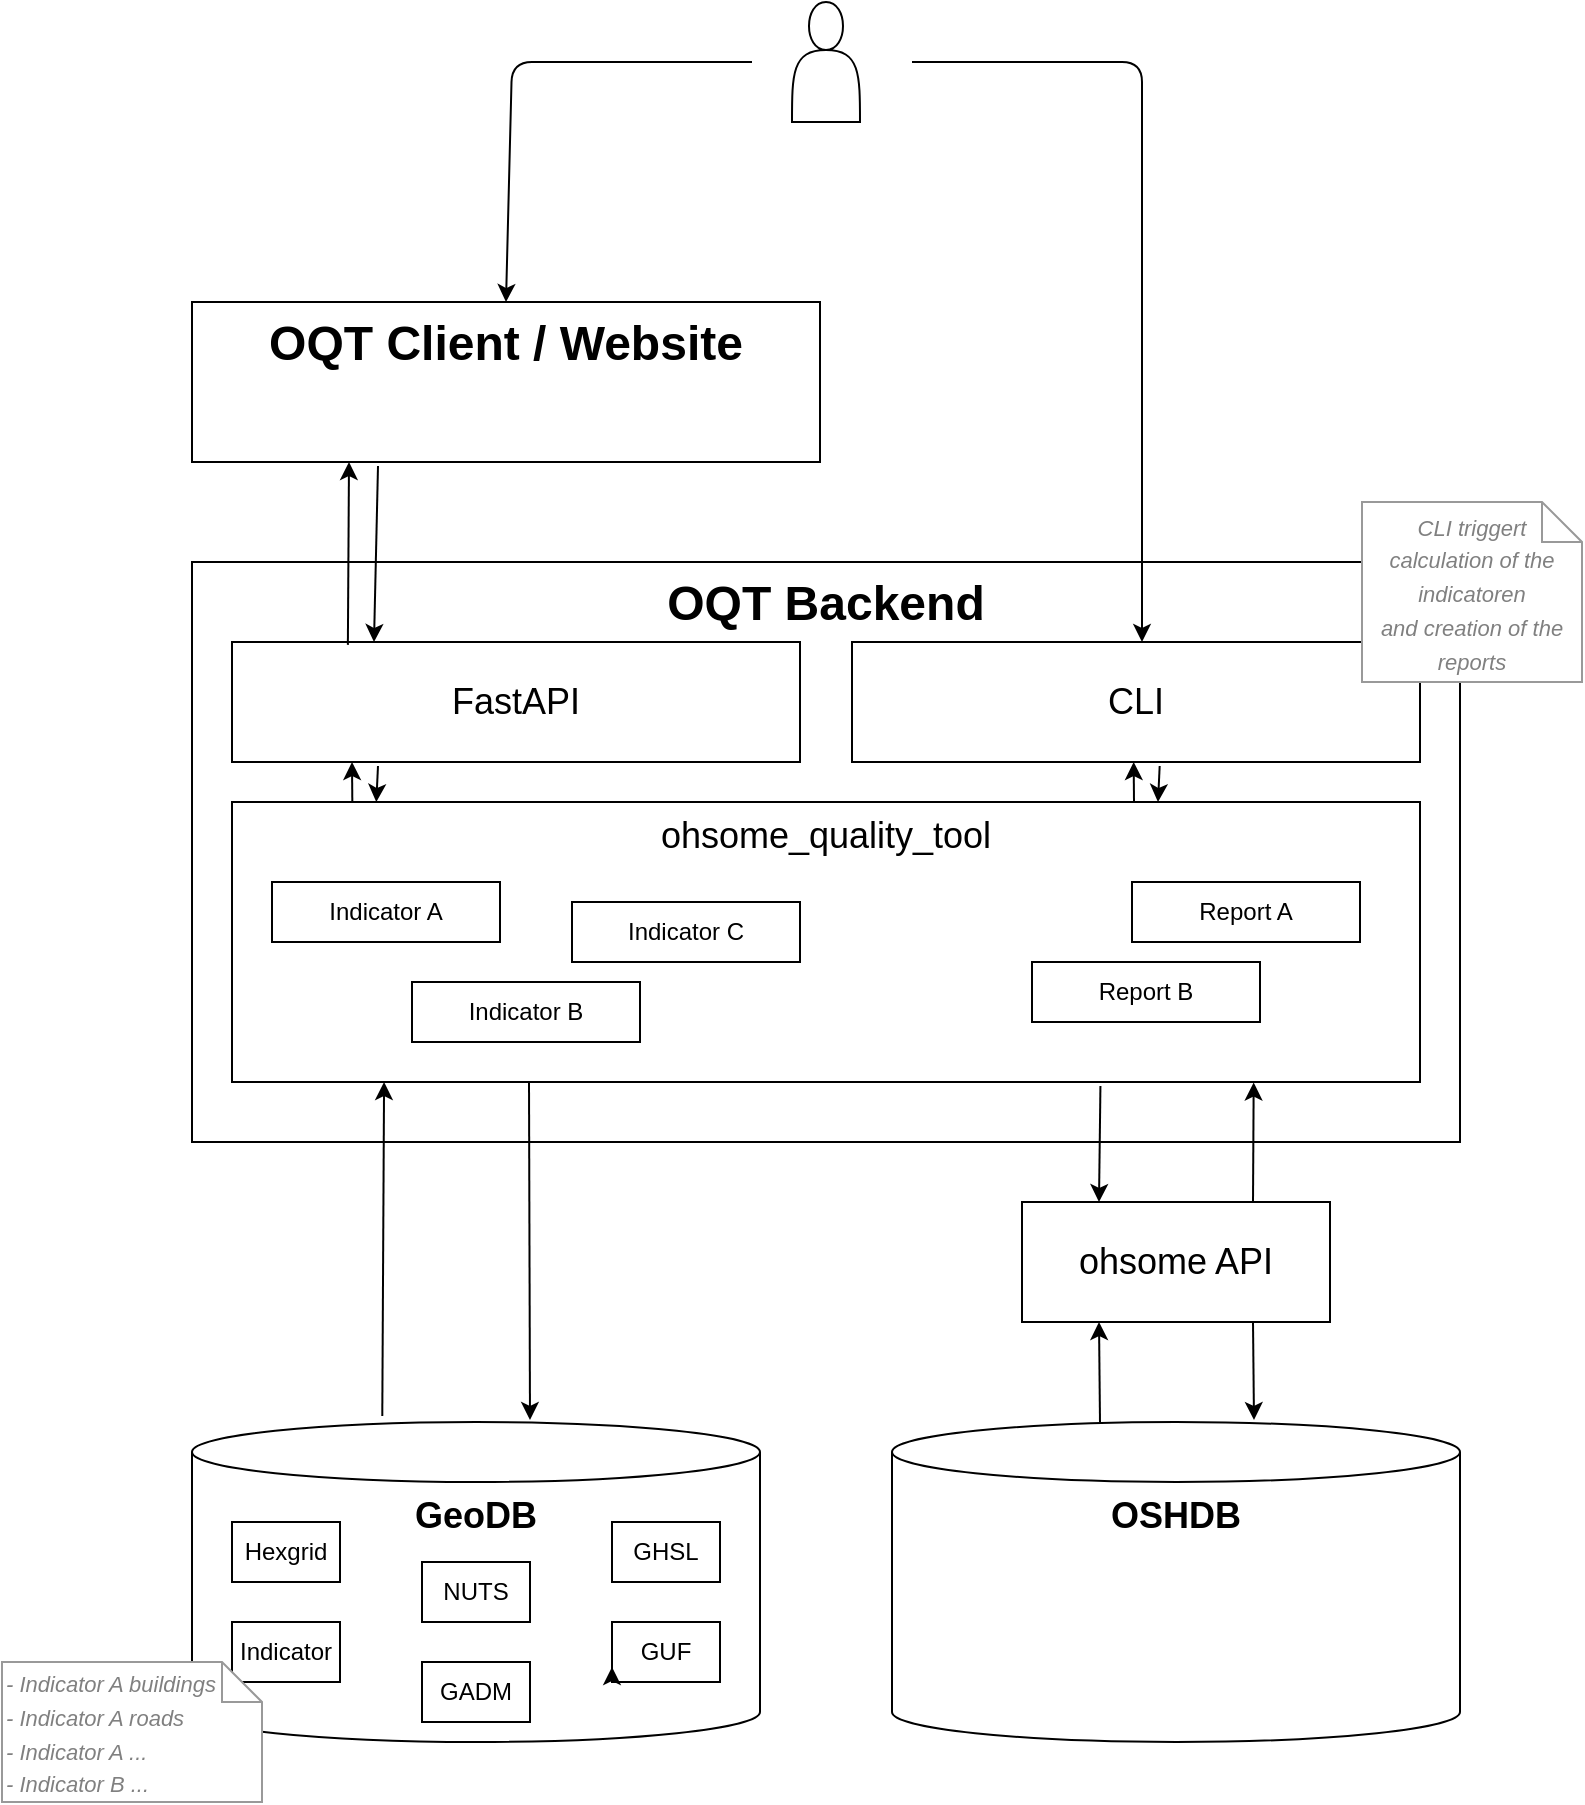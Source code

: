 <mxfile version="14.1.1" type="device"><diagram id="BOAPcmHPgG5kvTX-Dj1x" name="Page-1"><mxGraphModel dx="1422" dy="840" grid="1" gridSize="10" guides="1" tooltips="1" connect="1" arrows="1" fold="1" page="1" pageScale="1" pageWidth="850" pageHeight="1000" math="0" shadow="0"><root><mxCell id="0"/><mxCell id="1" parent="0"/><mxCell id="uZdKqW3uR_-opV57DOFa-4" value="&lt;b&gt;&lt;font style=&quot;font-size: 18px&quot;&gt;OSHDB&lt;/font&gt;&lt;/b&gt;" style="shape=cylinder3;whiteSpace=wrap;html=1;boundedLbl=1;backgroundOutline=1;size=15;verticalAlign=top;" parent="1" vertex="1"><mxGeometry x="455" y="760" width="284" height="160" as="geometry"/></mxCell><mxCell id="uZdKqW3uR_-opV57DOFa-5" value="&lt;b&gt;&lt;font style=&quot;font-size: 18px&quot;&gt;GeoDB&lt;/font&gt;&lt;/b&gt;" style="shape=cylinder3;whiteSpace=wrap;html=1;boundedLbl=1;backgroundOutline=1;size=15;verticalAlign=top;" parent="1" vertex="1"><mxGeometry x="105" y="760" width="284" height="160" as="geometry"/></mxCell><mxCell id="uZdKqW3uR_-opV57DOFa-6" value="&lt;font style=&quot;font-size: 18px&quot;&gt;ohsome API&lt;br&gt;&lt;/font&gt;" style="rounded=0;whiteSpace=wrap;html=1;" parent="1" vertex="1"><mxGeometry x="520" y="650" width="154" height="60" as="geometry"/></mxCell><mxCell id="uZdKqW3uR_-opV57DOFa-7" value="&lt;font style=&quot;font-size: 24px&quot;&gt;&lt;b&gt;&lt;font style=&quot;font-size: 24px&quot;&gt;OQT Backend&lt;/font&gt;&lt;/b&gt;&lt;/font&gt;" style="rounded=0;whiteSpace=wrap;html=1;verticalAlign=top;" parent="1" vertex="1"><mxGeometry x="105" y="330" width="634" height="290" as="geometry"/></mxCell><mxCell id="uZdKqW3uR_-opV57DOFa-10" value="&lt;font style=&quot;font-size: 18px&quot;&gt;CLI&lt;/font&gt;" style="rounded=0;whiteSpace=wrap;html=1;" parent="1" vertex="1"><mxGeometry x="435" y="370" width="284" height="60" as="geometry"/></mxCell><mxCell id="uZdKqW3uR_-opV57DOFa-11" value="&lt;font style=&quot;font-size: 18px&quot;&gt;FastAPI&lt;/font&gt;" style="rounded=0;whiteSpace=wrap;html=1;" parent="1" vertex="1"><mxGeometry x="125" y="370" width="284" height="60" as="geometry"/></mxCell><mxCell id="uZdKqW3uR_-opV57DOFa-12" value="&lt;font style=&quot;font-size: 18px&quot;&gt;ohsome_quality_tool&lt;br&gt;&lt;/font&gt;" style="rounded=0;whiteSpace=wrap;html=1;verticalAlign=top;" parent="1" vertex="1"><mxGeometry x="125" y="450" width="594" height="140" as="geometry"/></mxCell><mxCell id="uZdKqW3uR_-opV57DOFa-13" value="Indicator A" style="rounded=0;whiteSpace=wrap;html=1;" parent="1" vertex="1"><mxGeometry x="145" y="490" width="114" height="30" as="geometry"/></mxCell><mxCell id="uZdKqW3uR_-opV57DOFa-14" value="Indicator B" style="rounded=0;whiteSpace=wrap;html=1;" parent="1" vertex="1"><mxGeometry x="215" y="540" width="114" height="30" as="geometry"/></mxCell><mxCell id="uZdKqW3uR_-opV57DOFa-15" value="Report A" style="rounded=0;whiteSpace=wrap;html=1;" parent="1" vertex="1"><mxGeometry x="575" y="490" width="114" height="30" as="geometry"/></mxCell><mxCell id="uZdKqW3uR_-opV57DOFa-16" value="Report B" style="rounded=0;whiteSpace=wrap;html=1;" parent="1" vertex="1"><mxGeometry x="525" y="530" width="114" height="30" as="geometry"/></mxCell><mxCell id="uZdKqW3uR_-opV57DOFa-17" value="Indicator C" style="rounded=0;whiteSpace=wrap;html=1;" parent="1" vertex="1"><mxGeometry x="295" y="500" width="114" height="30" as="geometry"/></mxCell><mxCell id="uZdKqW3uR_-opV57DOFa-19" value="&lt;font style=&quot;font-size: 24px&quot;&gt;&lt;b&gt;&lt;font style=&quot;font-size: 24px&quot;&gt;OQT Client / Website&lt;/font&gt;&lt;/b&gt;&lt;/font&gt;" style="rounded=0;whiteSpace=wrap;html=1;verticalAlign=top;" parent="1" vertex="1"><mxGeometry x="105" y="200" width="314" height="80" as="geometry"/></mxCell><mxCell id="uZdKqW3uR_-opV57DOFa-21" value="" style="endArrow=classic;html=1;entryX=0.25;entryY=1;entryDx=0;entryDy=0;exitX=0.204;exitY=0.024;exitDx=0;exitDy=0;exitPerimeter=0;" parent="1" source="uZdKqW3uR_-opV57DOFa-11" target="uZdKqW3uR_-opV57DOFa-19" edge="1"><mxGeometry width="50" height="50" relative="1" as="geometry"><mxPoint x="425" y="660" as="sourcePoint"/><mxPoint x="475" y="610" as="targetPoint"/></mxGeometry></mxCell><mxCell id="uZdKqW3uR_-opV57DOFa-22" value="" style="endArrow=classic;html=1;entryX=0.25;entryY=0;entryDx=0;entryDy=0;" parent="1" target="uZdKqW3uR_-opV57DOFa-11" edge="1"><mxGeometry width="50" height="50" relative="1" as="geometry"><mxPoint x="198" y="282" as="sourcePoint"/><mxPoint x="195" y="290" as="targetPoint"/></mxGeometry></mxCell><mxCell id="uZdKqW3uR_-opV57DOFa-26" value="" style="shape=actor;whiteSpace=wrap;html=1;" parent="1" vertex="1"><mxGeometry x="405" y="50" width="34" height="60" as="geometry"/></mxCell><mxCell id="uZdKqW3uR_-opV57DOFa-28" value="" style="endArrow=classic;html=1;entryX=0.5;entryY=0;entryDx=0;entryDy=0;" parent="1" target="uZdKqW3uR_-opV57DOFa-19" edge="1"><mxGeometry width="50" height="50" relative="1" as="geometry"><mxPoint x="385" y="80" as="sourcePoint"/><mxPoint x="475" y="460" as="targetPoint"/><Array as="points"><mxPoint x="265" y="80"/></Array></mxGeometry></mxCell><mxCell id="uZdKqW3uR_-opV57DOFa-29" value="" style="endArrow=classic;html=1;" parent="1" edge="1"><mxGeometry width="50" height="50" relative="1" as="geometry"><mxPoint x="465" y="80" as="sourcePoint"/><mxPoint x="580" y="370" as="targetPoint"/><Array as="points"><mxPoint x="580" y="80"/></Array></mxGeometry></mxCell><mxCell id="uZdKqW3uR_-opV57DOFa-30" value="" style="endArrow=classic;html=1;entryX=0.25;entryY=1;entryDx=0;entryDy=0;" parent="1" edge="1"><mxGeometry width="50" height="50" relative="1" as="geometry"><mxPoint x="576" y="450" as="sourcePoint"/><mxPoint x="575.84" y="430" as="targetPoint"/></mxGeometry></mxCell><mxCell id="uZdKqW3uR_-opV57DOFa-31" value="" style="endArrow=classic;html=1;" parent="1" edge="1"><mxGeometry width="50" height="50" relative="1" as="geometry"><mxPoint x="588.84" y="432" as="sourcePoint"/><mxPoint x="588" y="450" as="targetPoint"/></mxGeometry></mxCell><mxCell id="uZdKqW3uR_-opV57DOFa-35" value="" style="endArrow=classic;html=1;entryX=0.128;entryY=1;entryDx=0;entryDy=0;exitX=0.335;exitY=-0.019;exitDx=0;exitDy=0;exitPerimeter=0;entryPerimeter=0;" parent="1" source="uZdKqW3uR_-opV57DOFa-5" target="uZdKqW3uR_-opV57DOFa-12" edge="1"><mxGeometry width="50" height="50" relative="1" as="geometry"><mxPoint x="225.0" y="711.44" as="sourcePoint"/><mxPoint x="225.84" y="620" as="targetPoint"/></mxGeometry></mxCell><mxCell id="uZdKqW3uR_-opV57DOFa-36" value="" style="endArrow=classic;html=1;exitX=0.25;exitY=1;exitDx=0;exitDy=0;" parent="1" source="uZdKqW3uR_-opV57DOFa-12" edge="1"><mxGeometry width="50" height="50" relative="1" as="geometry"><mxPoint x="238.84" y="622" as="sourcePoint"/><mxPoint x="274" y="759" as="targetPoint"/></mxGeometry></mxCell><mxCell id="uZdKqW3uR_-opV57DOFa-42" value="" style="endArrow=classic;html=1;entryX=0.25;entryY=1;entryDx=0;entryDy=0;" parent="1" edge="1"><mxGeometry width="50" height="50" relative="1" as="geometry"><mxPoint x="185.16" y="450" as="sourcePoint"/><mxPoint x="185.0" y="430" as="targetPoint"/></mxGeometry></mxCell><mxCell id="uZdKqW3uR_-opV57DOFa-43" value="" style="endArrow=classic;html=1;" parent="1" edge="1"><mxGeometry width="50" height="50" relative="1" as="geometry"><mxPoint x="198.0" y="432" as="sourcePoint"/><mxPoint x="197.16" y="450" as="targetPoint"/></mxGeometry></mxCell><mxCell id="uZdKqW3uR_-opV57DOFa-45" value="" style="endArrow=classic;html=1;entryX=0.25;entryY=0;entryDx=0;entryDy=0;exitX=0.731;exitY=1.014;exitDx=0;exitDy=0;exitPerimeter=0;" parent="1" source="uZdKqW3uR_-opV57DOFa-12" target="uZdKqW3uR_-opV57DOFa-6" edge="1"><mxGeometry width="50" height="50" relative="1" as="geometry"><mxPoint x="538" y="591.26" as="sourcePoint"/><mxPoint x="537.68" y="659.28" as="targetPoint"/></mxGeometry></mxCell><mxCell id="uZdKqW3uR_-opV57DOFa-48" value="" style="endArrow=classic;html=1;entryX=0.25;entryY=1;entryDx=0;entryDy=0;" parent="1" edge="1" target="uZdKqW3uR_-opV57DOFa-6"><mxGeometry width="50" height="50" relative="1" as="geometry"><mxPoint x="559" y="760" as="sourcePoint"/><mxPoint x="570" y="730" as="targetPoint"/></mxGeometry></mxCell><mxCell id="uZdKqW3uR_-opV57DOFa-49" value="" style="endArrow=classic;html=1;exitX=0.75;exitY=1;exitDx=0;exitDy=0;" parent="1" edge="1" source="uZdKqW3uR_-opV57DOFa-6"><mxGeometry width="50" height="50" relative="1" as="geometry"><mxPoint x="631.5" y="710" as="sourcePoint"/><mxPoint x="636" y="759" as="targetPoint"/></mxGeometry></mxCell><mxCell id="uZdKqW3uR_-opV57DOFa-51" value="GUF" style="rounded=0;whiteSpace=wrap;html=1;" parent="1" vertex="1"><mxGeometry x="315" y="860" width="54" height="30" as="geometry"/></mxCell><mxCell id="uZdKqW3uR_-opV57DOFa-53" value="GHSL" style="rounded=0;whiteSpace=wrap;html=1;" parent="1" vertex="1"><mxGeometry x="315" y="810" width="54" height="30" as="geometry"/></mxCell><mxCell id="uZdKqW3uR_-opV57DOFa-54" value="NUTS" style="rounded=0;whiteSpace=wrap;html=1;" parent="1" vertex="1"><mxGeometry x="220" y="830" width="54" height="30" as="geometry"/></mxCell><mxCell id="uZdKqW3uR_-opV57DOFa-55" value="Hexgrid" style="rounded=0;whiteSpace=wrap;html=1;" parent="1" vertex="1"><mxGeometry x="125" y="810" width="54" height="30" as="geometry"/></mxCell><mxCell id="tMr1dlt4cKQatosH9xba-2" value="GADM" style="rounded=0;whiteSpace=wrap;html=1;" vertex="1" parent="1"><mxGeometry x="220" y="880" width="54" height="30" as="geometry"/></mxCell><mxCell id="tMr1dlt4cKQatosH9xba-4" value="Indicator" style="rounded=0;whiteSpace=wrap;html=1;" vertex="1" parent="1"><mxGeometry x="125" y="860" width="54" height="30" as="geometry"/></mxCell><mxCell id="tMr1dlt4cKQatosH9xba-5" value="&lt;font style=&quot;font-size: 11px&quot; color=&quot;#808080&quot;&gt;&lt;i&gt;CLI triggert calculation of the indicatoren&lt;br&gt;and creation of the reports&lt;/i&gt;&lt;/font&gt;" style="shape=note;strokeWidth=1;fontSize=14;size=20;whiteSpace=wrap;html=1;strokeColor=#999999;" vertex="1" parent="1"><mxGeometry x="690" y="300" width="110" height="90" as="geometry"/></mxCell><mxCell id="tMr1dlt4cKQatosH9xba-6" value="" style="endArrow=classic;html=1;entryX=0.86;entryY=1.002;entryDx=0;entryDy=0;entryPerimeter=0;exitX=0.75;exitY=0;exitDx=0;exitDy=0;" edge="1" parent="1" source="uZdKqW3uR_-opV57DOFa-6" target="uZdKqW3uR_-opV57DOFa-12"><mxGeometry width="50" height="50" relative="1" as="geometry"><mxPoint x="548" y="601.26" as="sourcePoint"/><mxPoint x="547.68" y="669.28" as="targetPoint"/></mxGeometry></mxCell><mxCell id="tMr1dlt4cKQatosH9xba-8" value="&lt;div align=&quot;left&quot;&gt;&lt;font style=&quot;font-size: 11px&quot; color=&quot;#808080&quot;&gt;&lt;i&gt;- Indicator A buildings&lt;br&gt;- Indicator A roads&lt;br&gt;- Indicator A ...&lt;br&gt;- Indicator B ...&lt;br&gt;&lt;/i&gt;&lt;/font&gt;&lt;/div&gt;" style="shape=note;strokeWidth=1;fontSize=14;size=20;whiteSpace=wrap;html=1;strokeColor=#999999;align=left;" vertex="1" parent="1"><mxGeometry x="10" y="880" width="130" height="70" as="geometry"/></mxCell><mxCell id="tMr1dlt4cKQatosH9xba-9" style="edgeStyle=orthogonalEdgeStyle;rounded=0;orthogonalLoop=1;jettySize=auto;html=1;exitX=0.5;exitY=1;exitDx=0;exitDy=0;entryX=0;entryY=0.75;entryDx=0;entryDy=0;" edge="1" parent="1" source="uZdKqW3uR_-opV57DOFa-51" target="uZdKqW3uR_-opV57DOFa-51"><mxGeometry relative="1" as="geometry"/></mxCell></root></mxGraphModel></diagram></mxfile>